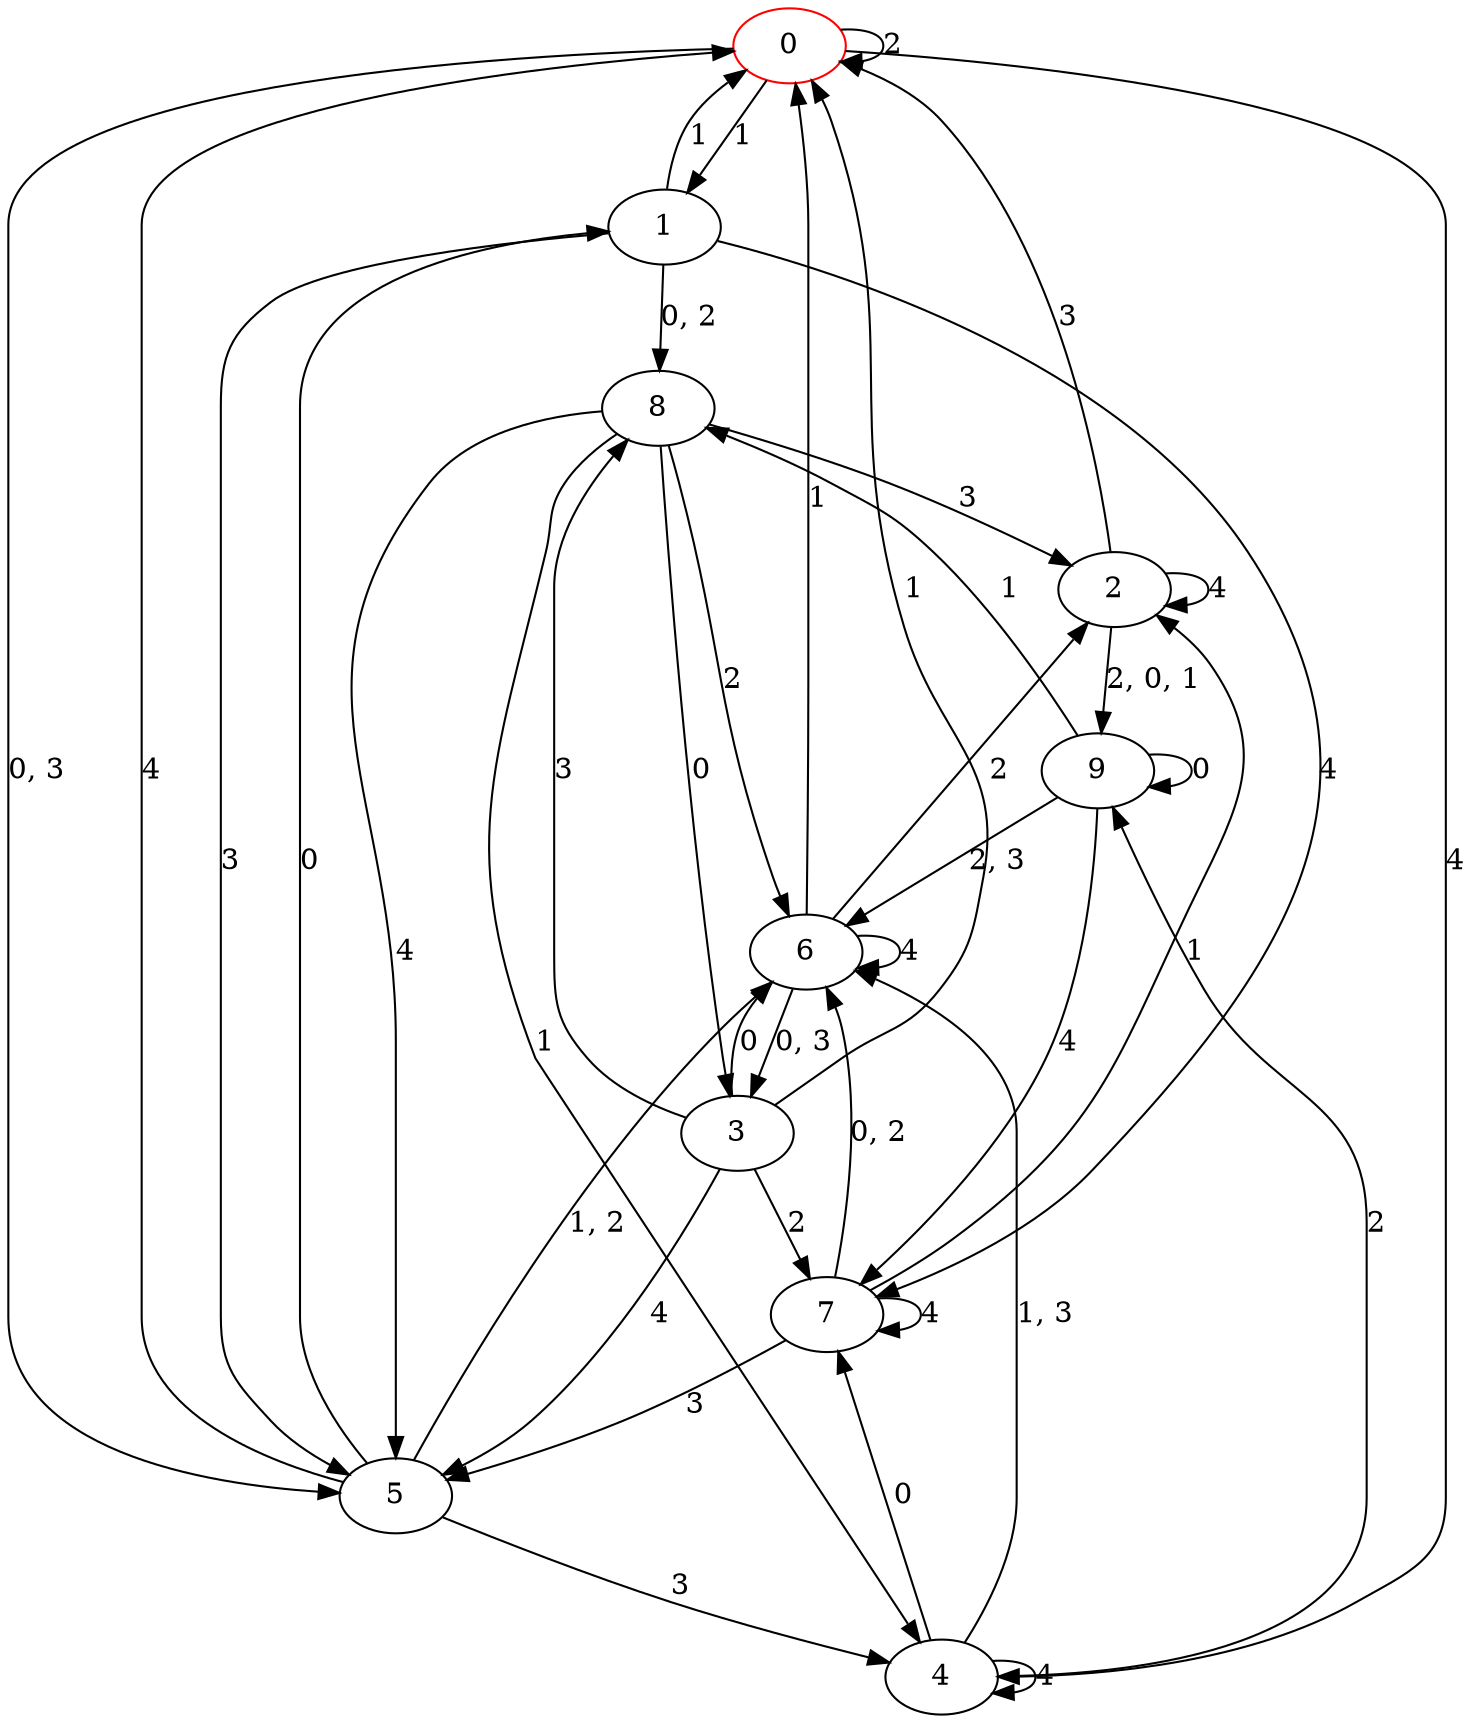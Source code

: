 digraph g {
0 [label= "0"] [color="red"];
1 [label= "1"];
2 [label= "2"];
3 [label= "3"];
4 [label= "4"];
5 [label= "5"];
6 [label= "6"];
7 [label= "7"];
8 [label= "8"];
9 [label= "9"];
0 -> 1[label= "1"];
0 -> 0[label= "2"];
0 -> 4[label= "4"];
1 -> 0[label= "1"];
1 -> 5[label= "3"];
1 -> 7[label= "4"];
2 -> 0[label= "3"];
2 -> 2[label= "4"];
3 -> 6[label= "0"];
3 -> 0[label= "1"];
3 -> 7[label= "2"];
3 -> 8[label= "3"];
3 -> 5[label= "4"];
4 -> 7[label= "0"];
4 -> 9[label= "2"];
4 -> 4[label= "4"];
5 -> 1[label= "0"];
5 -> 4[label= "3"];
5 -> 0[label= "4"];
6 -> 0[label= "1"];
6 -> 2[label= "2"];
6 -> 6[label= "4"];
7 -> 2[label= "1"];
7 -> 5[label= "3"];
7 -> 7[label= "4"];
8 -> 3[label= "0"];
8 -> 4[label= "1"];
8 -> 6[label= "2"];
8 -> 2[label= "3"];
8 -> 5[label= "4"];
9 -> 9[label= "0"];
9 -> 8[label= "1"];
9 -> 7[label= "4"];
0 -> 5[label= "0, 3"];
1 -> 8[label= "0, 2"];
2 -> 9[label= "2, 0, 1"];
4 -> 6[label= "1, 3"];
5 -> 6[label= "1, 2"];
6 -> 3[label= "0, 3"];
7 -> 6[label= "0, 2"];
9 -> 6[label= "2, 3"];
}
